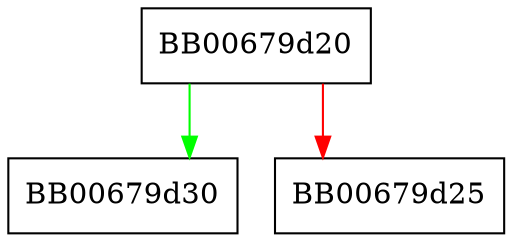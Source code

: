 digraph X509_EXTENSION_get_object {
  node [shape="box"];
  graph [splines=ortho];
  BB00679d20 -> BB00679d30 [color="green"];
  BB00679d20 -> BB00679d25 [color="red"];
}
